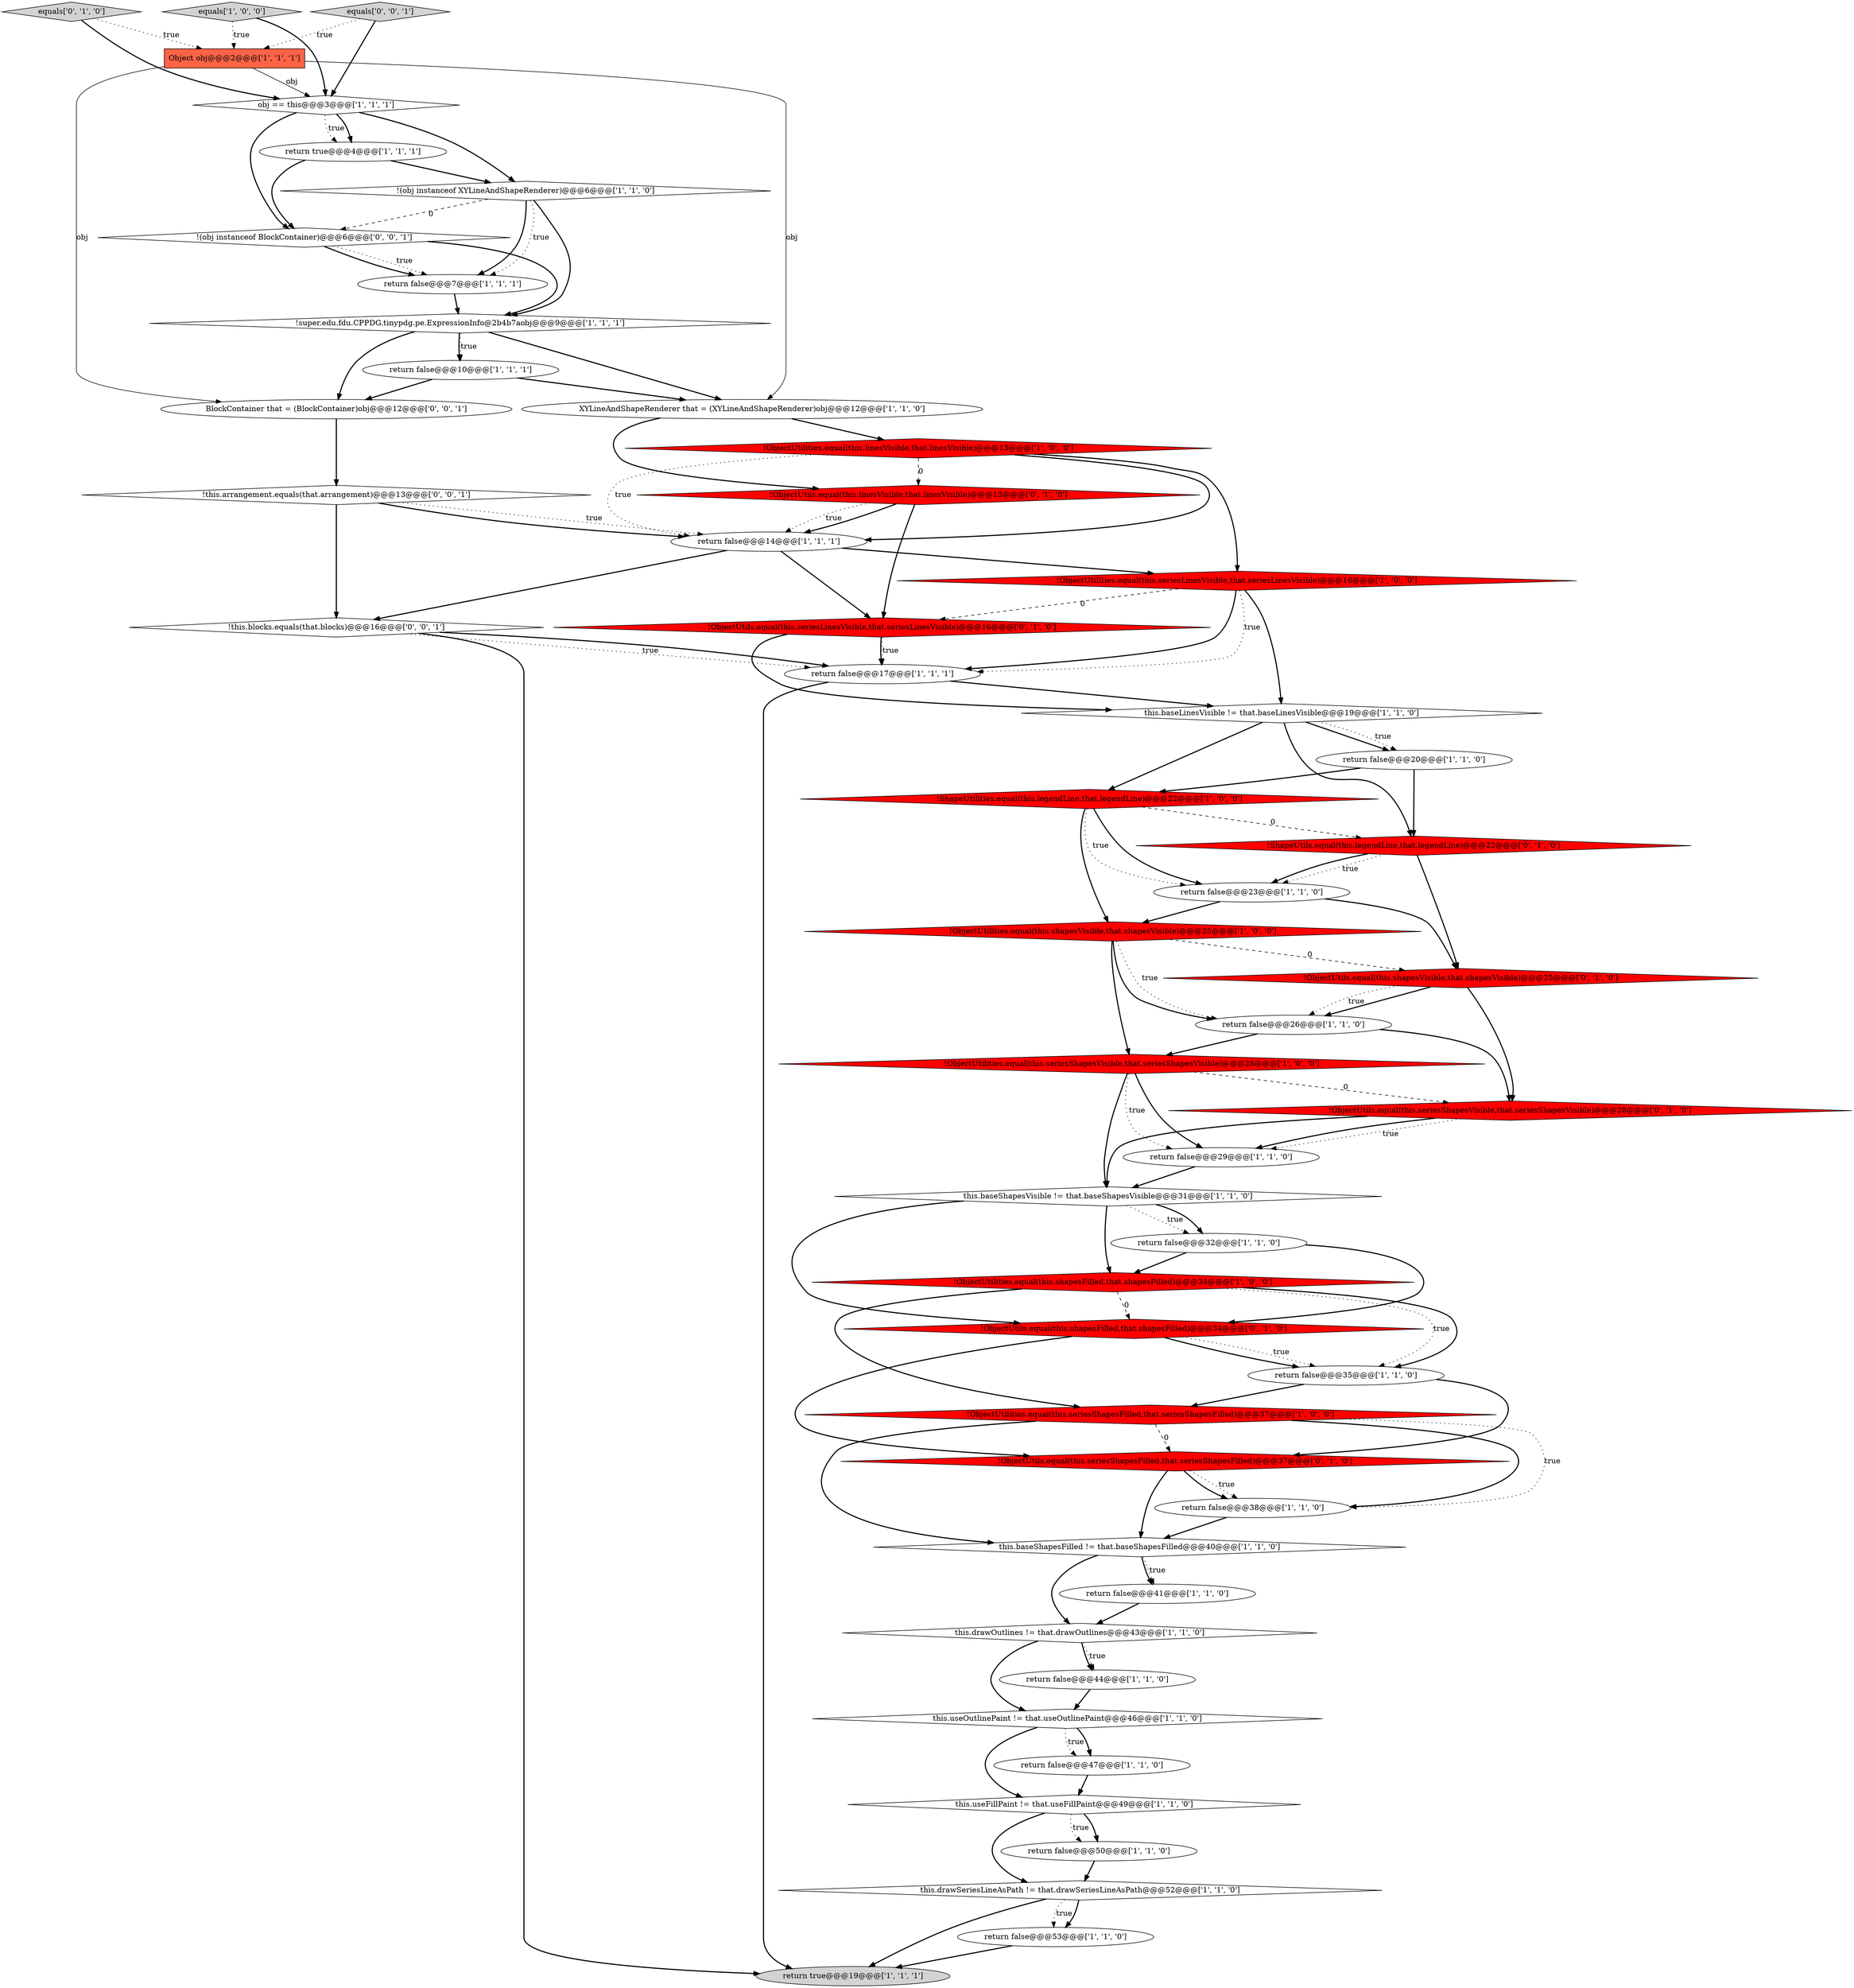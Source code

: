 digraph {
13 [style = filled, label = "return false@@@44@@@['1', '1', '0']", fillcolor = white, shape = ellipse image = "AAA0AAABBB1BBB"];
32 [style = filled, label = "return false@@@50@@@['1', '1', '0']", fillcolor = white, shape = ellipse image = "AAA0AAABBB1BBB"];
17 [style = filled, label = "this.useOutlinePaint != that.useOutlinePaint@@@46@@@['1', '1', '0']", fillcolor = white, shape = diamond image = "AAA0AAABBB1BBB"];
50 [style = filled, label = "!this.arrangement.equals(that.arrangement)@@@13@@@['0', '0', '1']", fillcolor = white, shape = diamond image = "AAA0AAABBB3BBB"];
7 [style = filled, label = "this.useFillPaint != that.useFillPaint@@@49@@@['1', '1', '0']", fillcolor = white, shape = diamond image = "AAA0AAABBB1BBB"];
1 [style = filled, label = "!ObjectUtilities.equal(this.seriesShapesVisible,that.seriesShapesVisible)@@@28@@@['1', '0', '0']", fillcolor = red, shape = diamond image = "AAA1AAABBB1BBB"];
21 [style = filled, label = "!ObjectUtilities.equal(this.shapesVisible,that.shapesVisible)@@@25@@@['1', '0', '0']", fillcolor = red, shape = diamond image = "AAA1AAABBB1BBB"];
33 [style = filled, label = "!ShapeUtilities.equal(this.legendLine,that.legendLine)@@@22@@@['1', '0', '0']", fillcolor = red, shape = diamond image = "AAA1AAABBB1BBB"];
45 [style = filled, label = "equals['0', '1', '0']", fillcolor = lightgray, shape = diamond image = "AAA0AAABBB2BBB"];
29 [style = filled, label = "this.baseShapesFilled != that.baseShapesFilled@@@40@@@['1', '1', '0']", fillcolor = white, shape = diamond image = "AAA0AAABBB1BBB"];
10 [style = filled, label = "return false@@@35@@@['1', '1', '0']", fillcolor = white, shape = ellipse image = "AAA0AAABBB1BBB"];
18 [style = filled, label = "return false@@@23@@@['1', '1', '0']", fillcolor = white, shape = ellipse image = "AAA0AAABBB1BBB"];
15 [style = filled, label = "return false@@@14@@@['1', '1', '1']", fillcolor = white, shape = ellipse image = "AAA0AAABBB1BBB"];
22 [style = filled, label = "equals['1', '0', '0']", fillcolor = lightgray, shape = diamond image = "AAA0AAABBB1BBB"];
34 [style = filled, label = "!super.edu.fdu.CPPDG.tinypdg.pe.ExpressionInfo@2b4b7aobj@@@9@@@['1', '1', '1']", fillcolor = white, shape = diamond image = "AAA0AAABBB1BBB"];
40 [style = filled, label = "!ObjectUtils.equal(this.seriesShapesVisible,that.seriesShapesVisible)@@@28@@@['0', '1', '0']", fillcolor = red, shape = diamond image = "AAA1AAABBB2BBB"];
42 [style = filled, label = "!ShapeUtils.equal(this.legendLine,that.legendLine)@@@22@@@['0', '1', '0']", fillcolor = red, shape = diamond image = "AAA1AAABBB2BBB"];
11 [style = filled, label = "return true@@@19@@@['1', '1', '1']", fillcolor = lightgray, shape = ellipse image = "AAA0AAABBB1BBB"];
25 [style = filled, label = "!ObjectUtilities.equal(this.seriesShapesFilled,that.seriesShapesFilled)@@@37@@@['1', '0', '0']", fillcolor = red, shape = diamond image = "AAA1AAABBB1BBB"];
44 [style = filled, label = "!ObjectUtils.equal(this.seriesShapesFilled,that.seriesShapesFilled)@@@37@@@['0', '1', '0']", fillcolor = red, shape = diamond image = "AAA1AAABBB2BBB"];
28 [style = filled, label = "!ObjectUtilities.equal(this.shapesFilled,that.shapesFilled)@@@34@@@['1', '0', '0']", fillcolor = red, shape = diamond image = "AAA1AAABBB1BBB"];
48 [style = filled, label = "equals['0', '0', '1']", fillcolor = lightgray, shape = diamond image = "AAA0AAABBB3BBB"];
30 [style = filled, label = "!ObjectUtilities.equal(this.seriesLinesVisible,that.seriesLinesVisible)@@@16@@@['1', '0', '0']", fillcolor = red, shape = diamond image = "AAA1AAABBB1BBB"];
36 [style = filled, label = "return false@@@10@@@['1', '1', '1']", fillcolor = white, shape = ellipse image = "AAA0AAABBB1BBB"];
5 [style = filled, label = "return false@@@38@@@['1', '1', '0']", fillcolor = white, shape = ellipse image = "AAA0AAABBB1BBB"];
4 [style = filled, label = "this.baseShapesVisible != that.baseShapesVisible@@@31@@@['1', '1', '0']", fillcolor = white, shape = diamond image = "AAA0AAABBB1BBB"];
9 [style = filled, label = "return false@@@7@@@['1', '1', '1']", fillcolor = white, shape = ellipse image = "AAA0AAABBB1BBB"];
49 [style = filled, label = "BlockContainer that = (BlockContainer)obj@@@12@@@['0', '0', '1']", fillcolor = white, shape = ellipse image = "AAA0AAABBB3BBB"];
0 [style = filled, label = "Object obj@@@2@@@['1', '1', '1']", fillcolor = tomato, shape = box image = "AAA0AAABBB1BBB"];
20 [style = filled, label = "this.drawOutlines != that.drawOutlines@@@43@@@['1', '1', '0']", fillcolor = white, shape = diamond image = "AAA0AAABBB1BBB"];
12 [style = filled, label = "obj == this@@@3@@@['1', '1', '1']", fillcolor = white, shape = diamond image = "AAA0AAABBB1BBB"];
43 [style = filled, label = "!ObjectUtils.equal(this.linesVisible,that.linesVisible)@@@13@@@['0', '1', '0']", fillcolor = red, shape = diamond image = "AAA1AAABBB2BBB"];
16 [style = filled, label = "return false@@@53@@@['1', '1', '0']", fillcolor = white, shape = ellipse image = "AAA0AAABBB1BBB"];
23 [style = filled, label = "this.baseLinesVisible != that.baseLinesVisible@@@19@@@['1', '1', '0']", fillcolor = white, shape = diamond image = "AAA0AAABBB1BBB"];
37 [style = filled, label = "return false@@@41@@@['1', '1', '0']", fillcolor = white, shape = ellipse image = "AAA0AAABBB1BBB"];
47 [style = filled, label = "!this.blocks.equals(that.blocks)@@@16@@@['0', '0', '1']", fillcolor = white, shape = diamond image = "AAA0AAABBB3BBB"];
3 [style = filled, label = "return false@@@17@@@['1', '1', '1']", fillcolor = white, shape = ellipse image = "AAA0AAABBB1BBB"];
6 [style = filled, label = "XYLineAndShapeRenderer that = (XYLineAndShapeRenderer)obj@@@12@@@['1', '1', '0']", fillcolor = white, shape = ellipse image = "AAA0AAABBB1BBB"];
24 [style = filled, label = "this.drawSeriesLineAsPath != that.drawSeriesLineAsPath@@@52@@@['1', '1', '0']", fillcolor = white, shape = diamond image = "AAA0AAABBB1BBB"];
38 [style = filled, label = "!ObjectUtils.equal(this.seriesLinesVisible,that.seriesLinesVisible)@@@16@@@['0', '1', '0']", fillcolor = red, shape = diamond image = "AAA1AAABBB2BBB"];
19 [style = filled, label = "!ObjectUtilities.equal(this.linesVisible,that.linesVisible)@@@13@@@['1', '0', '0']", fillcolor = red, shape = diamond image = "AAA1AAABBB1BBB"];
14 [style = filled, label = "return false@@@47@@@['1', '1', '0']", fillcolor = white, shape = ellipse image = "AAA0AAABBB1BBB"];
2 [style = filled, label = "!(obj instanceof XYLineAndShapeRenderer)@@@6@@@['1', '1', '0']", fillcolor = white, shape = diamond image = "AAA0AAABBB1BBB"];
27 [style = filled, label = "return false@@@26@@@['1', '1', '0']", fillcolor = white, shape = ellipse image = "AAA0AAABBB1BBB"];
35 [style = filled, label = "return false@@@32@@@['1', '1', '0']", fillcolor = white, shape = ellipse image = "AAA0AAABBB1BBB"];
46 [style = filled, label = "!(obj instanceof BlockContainer)@@@6@@@['0', '0', '1']", fillcolor = white, shape = diamond image = "AAA0AAABBB3BBB"];
41 [style = filled, label = "!ObjectUtils.equal(this.shapesVisible,that.shapesVisible)@@@25@@@['0', '1', '0']", fillcolor = red, shape = diamond image = "AAA1AAABBB2BBB"];
26 [style = filled, label = "return true@@@4@@@['1', '1', '1']", fillcolor = white, shape = ellipse image = "AAA0AAABBB1BBB"];
31 [style = filled, label = "return false@@@29@@@['1', '1', '0']", fillcolor = white, shape = ellipse image = "AAA0AAABBB1BBB"];
39 [style = filled, label = "!ObjectUtils.equal(this.shapesFilled,that.shapesFilled)@@@34@@@['0', '1', '0']", fillcolor = red, shape = diamond image = "AAA1AAABBB2BBB"];
8 [style = filled, label = "return false@@@20@@@['1', '1', '0']", fillcolor = white, shape = ellipse image = "AAA0AAABBB1BBB"];
40->4 [style = bold, label=""];
7->32 [style = bold, label=""];
6->43 [style = bold, label=""];
42->41 [style = bold, label=""];
46->34 [style = bold, label=""];
1->31 [style = dotted, label="true"];
17->14 [style = dotted, label="true"];
21->27 [style = dotted, label="true"];
40->31 [style = dotted, label="true"];
28->39 [style = dashed, label="0"];
2->46 [style = dashed, label="0"];
25->29 [style = bold, label=""];
47->11 [style = bold, label=""];
14->7 [style = bold, label=""];
1->40 [style = dashed, label="0"];
48->12 [style = bold, label=""];
13->17 [style = bold, label=""];
12->2 [style = bold, label=""];
23->33 [style = bold, label=""];
0->12 [style = solid, label="obj"];
33->18 [style = bold, label=""];
17->14 [style = bold, label=""];
24->11 [style = bold, label=""];
21->1 [style = bold, label=""];
28->25 [style = bold, label=""];
20->13 [style = dotted, label="true"];
40->31 [style = bold, label=""];
19->15 [style = bold, label=""];
1->31 [style = bold, label=""];
36->6 [style = bold, label=""];
5->29 [style = bold, label=""];
26->46 [style = bold, label=""];
15->38 [style = bold, label=""];
1->4 [style = bold, label=""];
28->10 [style = dotted, label="true"];
0->6 [style = solid, label="obj"];
22->0 [style = dotted, label="true"];
4->35 [style = dotted, label="true"];
2->34 [style = bold, label=""];
3->11 [style = bold, label=""];
31->4 [style = bold, label=""];
2->9 [style = bold, label=""];
23->8 [style = bold, label=""];
44->5 [style = dotted, label="true"];
47->3 [style = dotted, label="true"];
35->28 [style = bold, label=""];
25->5 [style = dotted, label="true"];
29->20 [style = bold, label=""];
7->24 [style = bold, label=""];
3->23 [style = bold, label=""];
10->44 [style = bold, label=""];
10->25 [style = bold, label=""];
36->49 [style = bold, label=""];
0->49 [style = solid, label="obj"];
45->0 [style = dotted, label="true"];
30->3 [style = dotted, label="true"];
34->36 [style = bold, label=""];
33->18 [style = dotted, label="true"];
39->10 [style = dotted, label="true"];
18->41 [style = bold, label=""];
15->47 [style = bold, label=""];
7->32 [style = dotted, label="true"];
30->38 [style = dashed, label="0"];
8->33 [style = bold, label=""];
20->13 [style = bold, label=""];
46->9 [style = bold, label=""];
41->27 [style = bold, label=""];
47->3 [style = bold, label=""];
21->27 [style = bold, label=""];
34->49 [style = bold, label=""];
44->29 [style = bold, label=""];
4->39 [style = bold, label=""];
34->36 [style = dotted, label="true"];
35->39 [style = bold, label=""];
29->37 [style = bold, label=""];
19->15 [style = dotted, label="true"];
24->16 [style = dotted, label="true"];
38->3 [style = bold, label=""];
49->50 [style = bold, label=""];
23->42 [style = bold, label=""];
12->26 [style = dotted, label="true"];
50->15 [style = dotted, label="true"];
43->38 [style = bold, label=""];
2->9 [style = dotted, label="true"];
12->46 [style = bold, label=""];
30->3 [style = bold, label=""];
42->18 [style = dotted, label="true"];
41->40 [style = bold, label=""];
25->5 [style = bold, label=""];
48->0 [style = dotted, label="true"];
50->15 [style = bold, label=""];
18->21 [style = bold, label=""];
44->5 [style = bold, label=""];
25->44 [style = dashed, label="0"];
4->35 [style = bold, label=""];
42->18 [style = bold, label=""];
27->1 [style = bold, label=""];
20->17 [style = bold, label=""];
41->27 [style = dotted, label="true"];
16->11 [style = bold, label=""];
28->10 [style = bold, label=""];
39->44 [style = bold, label=""];
23->8 [style = dotted, label="true"];
43->15 [style = dotted, label="true"];
30->23 [style = bold, label=""];
37->20 [style = bold, label=""];
38->23 [style = bold, label=""];
12->26 [style = bold, label=""];
6->19 [style = bold, label=""];
15->30 [style = bold, label=""];
29->37 [style = dotted, label="true"];
4->28 [style = bold, label=""];
46->9 [style = dotted, label="true"];
45->12 [style = bold, label=""];
33->42 [style = dashed, label="0"];
17->7 [style = bold, label=""];
24->16 [style = bold, label=""];
26->2 [style = bold, label=""];
38->3 [style = dotted, label="true"];
8->42 [style = bold, label=""];
43->15 [style = bold, label=""];
21->41 [style = dashed, label="0"];
50->47 [style = bold, label=""];
22->12 [style = bold, label=""];
19->43 [style = dashed, label="0"];
34->6 [style = bold, label=""];
39->10 [style = bold, label=""];
27->40 [style = bold, label=""];
33->21 [style = bold, label=""];
32->24 [style = bold, label=""];
19->30 [style = bold, label=""];
9->34 [style = bold, label=""];
}
